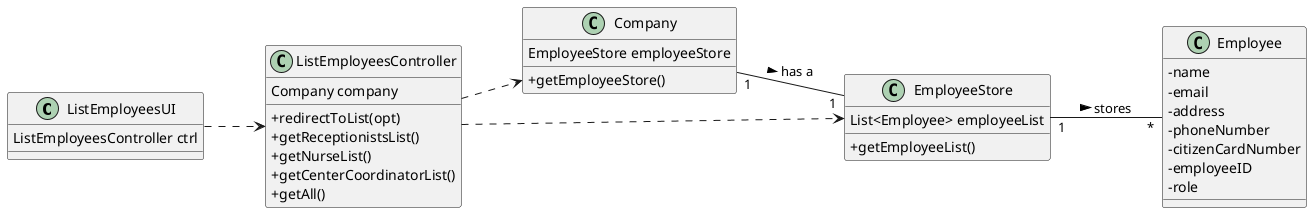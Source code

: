 @startuml
  skinparam classAttributeIconSize 0
  left to right direction

  class ListEmployeesUI{

    ListEmployeesController ctrl

  }

  class ListEmployeesController{

  Company company
  +redirectToList(opt)
  +getReceptionistsList()
  +getNurseList()
  +getCenterCoordinatorList()
  +getAll()

  }

  class Company{

  EmployeeStore employeeStore
  +getEmployeeStore()

  }

  class EmployeeStore{

  List<Employee> employeeList
  +getEmployeeList()

  }

  class Employee{

  -name
  -email
  -address
  -phoneNumber
  -citizenCardNumber
  -employeeID
  -role

  }

  ListEmployeesUI ..> ListEmployeesController
  ListEmployeesController ..> EmployeeStore
  ListEmployeesController ..> Company
  Company "1" -- "1" EmployeeStore : has a >
  EmployeeStore "1" -- "*" Employee : stores >


  @enduml